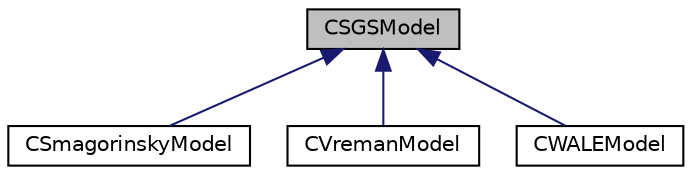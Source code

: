 digraph "CSGSModel"
{
 // LATEX_PDF_SIZE
  edge [fontname="Helvetica",fontsize="10",labelfontname="Helvetica",labelfontsize="10"];
  node [fontname="Helvetica",fontsize="10",shape=record];
  Node1 [label="CSGSModel",height=0.2,width=0.4,color="black", fillcolor="grey75", style="filled", fontcolor="black",tooltip="Base class for defining the LES subgrid scale model."];
  Node1 -> Node2 [dir="back",color="midnightblue",fontsize="10",style="solid",fontname="Helvetica"];
  Node2 [label="CSmagorinskyModel",height=0.2,width=0.4,color="black", fillcolor="white", style="filled",URL="$classCSmagorinskyModel.html",tooltip="Derived class for defining the Smagorinsky SGS model."];
  Node1 -> Node3 [dir="back",color="midnightblue",fontsize="10",style="solid",fontname="Helvetica"];
  Node3 [label="CVremanModel",height=0.2,width=0.4,color="black", fillcolor="white", style="filled",URL="$classCVremanModel.html",tooltip="Derived class for defining the WALE SGS model."];
  Node1 -> Node4 [dir="back",color="midnightblue",fontsize="10",style="solid",fontname="Helvetica"];
  Node4 [label="CWALEModel",height=0.2,width=0.4,color="black", fillcolor="white", style="filled",URL="$classCWALEModel.html",tooltip="Derived class for defining the WALE SGS model."];
}
